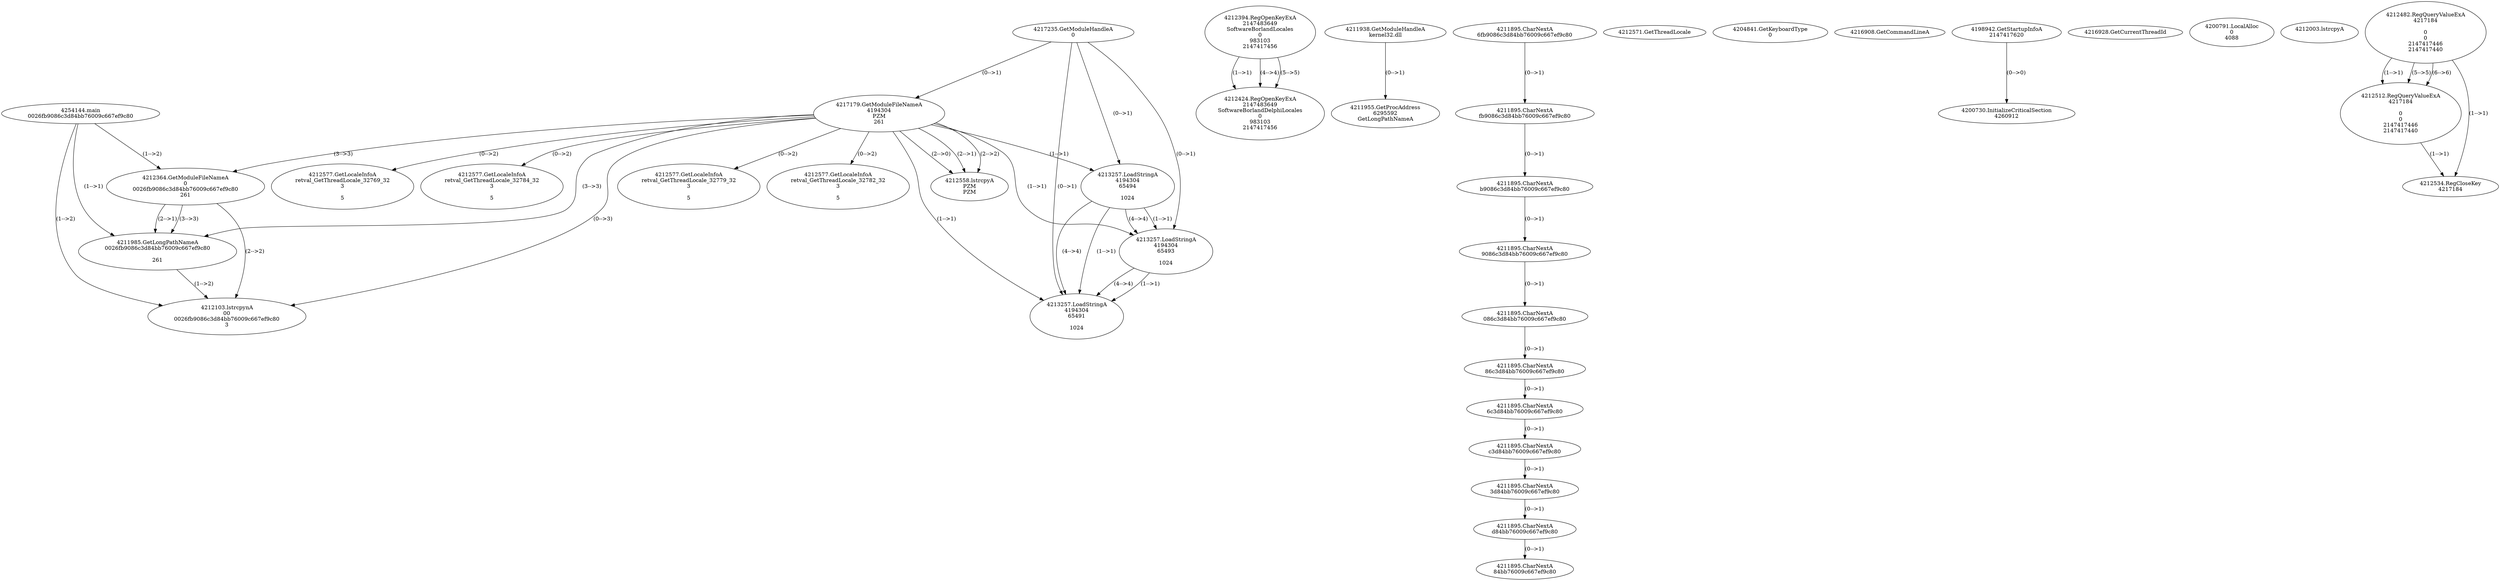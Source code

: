 // Global SCDG with merge call
digraph {
	0 [label="4254144.main
0026fb9086c3d84bb76009c667ef9c80"]
	1 [label="4217235.GetModuleHandleA
0"]
	2 [label="4217179.GetModuleFileNameA
4194304
PZM
261"]
	1 -> 2 [label="(0-->1)"]
	3 [label="4212364.GetModuleFileNameA
0
0026fb9086c3d84bb76009c667ef9c80
261"]
	0 -> 3 [label="(1-->2)"]
	2 -> 3 [label="(3-->3)"]
	4 [label="4212394.RegOpenKeyExA
2147483649
Software\Borland\Locales
0
983103
2147417456"]
	5 [label="4211938.GetModuleHandleA
kernel32.dll"]
	6 [label="4211955.GetProcAddress
6295592
GetLongPathNameA"]
	5 -> 6 [label="(0-->1)"]
	7 [label="4211985.GetLongPathNameA
0026fb9086c3d84bb76009c667ef9c80

261"]
	0 -> 7 [label="(1-->1)"]
	3 -> 7 [label="(2-->1)"]
	2 -> 7 [label="(3-->3)"]
	3 -> 7 [label="(3-->3)"]
	8 [label="4212103.lstrcpynA
00
0026fb9086c3d84bb76009c667ef9c80
3"]
	0 -> 8 [label="(1-->2)"]
	3 -> 8 [label="(2-->2)"]
	7 -> 8 [label="(1-->2)"]
	2 -> 8 [label="(0-->3)"]
	9 [label="4211895.CharNextA
6fb9086c3d84bb76009c667ef9c80"]
	10 [label="4211895.CharNextA
fb9086c3d84bb76009c667ef9c80"]
	9 -> 10 [label="(0-->1)"]
	11 [label="4211895.CharNextA
b9086c3d84bb76009c667ef9c80"]
	10 -> 11 [label="(0-->1)"]
	12 [label="4211895.CharNextA
9086c3d84bb76009c667ef9c80"]
	11 -> 12 [label="(0-->1)"]
	13 [label="4211895.CharNextA
086c3d84bb76009c667ef9c80"]
	12 -> 13 [label="(0-->1)"]
	14 [label="4211895.CharNextA
86c3d84bb76009c667ef9c80"]
	13 -> 14 [label="(0-->1)"]
	15 [label="4211895.CharNextA
6c3d84bb76009c667ef9c80"]
	14 -> 15 [label="(0-->1)"]
	16 [label="4211895.CharNextA
c3d84bb76009c667ef9c80"]
	15 -> 16 [label="(0-->1)"]
	17 [label="4211895.CharNextA
3d84bb76009c667ef9c80"]
	16 -> 17 [label="(0-->1)"]
	18 [label="4211895.CharNextA
d84bb76009c667ef9c80"]
	17 -> 18 [label="(0-->1)"]
	19 [label="4211895.CharNextA
84bb76009c667ef9c80"]
	18 -> 19 [label="(0-->1)"]
	20 [label="4212424.RegOpenKeyExA
2147483649
Software\Borland\Delphi\Locales
0
983103
2147417456"]
	4 -> 20 [label="(1-->1)"]
	4 -> 20 [label="(4-->4)"]
	4 -> 20 [label="(5-->5)"]
	21 [label="4212558.lstrcpyA
PZM
PZM"]
	2 -> 21 [label="(2-->1)"]
	2 -> 21 [label="(2-->2)"]
	2 -> 21 [label="(2-->0)"]
	22 [label="4212571.GetThreadLocale
"]
	23 [label="4212577.GetLocaleInfoA
retval_GetThreadLocale_32769_32
3

5"]
	2 -> 23 [label="(0-->2)"]
	24 [label="4204841.GetKeyboardType
0"]
	25 [label="4216908.GetCommandLineA
"]
	26 [label="4198942.GetStartupInfoA
2147417620"]
	27 [label="4216928.GetCurrentThreadId
"]
	28 [label="4213257.LoadStringA
4194304
65494

1024"]
	1 -> 28 [label="(0-->1)"]
	2 -> 28 [label="(1-->1)"]
	29 [label="4213257.LoadStringA
4194304
65493

1024"]
	1 -> 29 [label="(0-->1)"]
	2 -> 29 [label="(1-->1)"]
	28 -> 29 [label="(1-->1)"]
	28 -> 29 [label="(4-->4)"]
	30 [label="4200730.InitializeCriticalSection
4260912"]
	26 -> 30 [label="(0-->0)"]
	31 [label="4200791.LocalAlloc
0
4088"]
	32 [label="4212003.lstrcpyA

"]
	33 [label="4212482.RegQueryValueExA
4217184

0
0
2147417446
2147417440"]
	34 [label="4212512.RegQueryValueExA
4217184

0
0
2147417446
2147417440"]
	33 -> 34 [label="(1-->1)"]
	33 -> 34 [label="(5-->5)"]
	33 -> 34 [label="(6-->6)"]
	35 [label="4212534.RegCloseKey
4217184"]
	33 -> 35 [label="(1-->1)"]
	34 -> 35 [label="(1-->1)"]
	36 [label="4212577.GetLocaleInfoA
retval_GetThreadLocale_32784_32
3

5"]
	2 -> 36 [label="(0-->2)"]
	37 [label="4213257.LoadStringA
4194304
65491

1024"]
	1 -> 37 [label="(0-->1)"]
	2 -> 37 [label="(1-->1)"]
	28 -> 37 [label="(1-->1)"]
	29 -> 37 [label="(1-->1)"]
	28 -> 37 [label="(4-->4)"]
	29 -> 37 [label="(4-->4)"]
	38 [label="4212577.GetLocaleInfoA
retval_GetThreadLocale_32779_32
3

5"]
	2 -> 38 [label="(0-->2)"]
	39 [label="4212577.GetLocaleInfoA
retval_GetThreadLocale_32782_32
3

5"]
	2 -> 39 [label="(0-->2)"]
}
